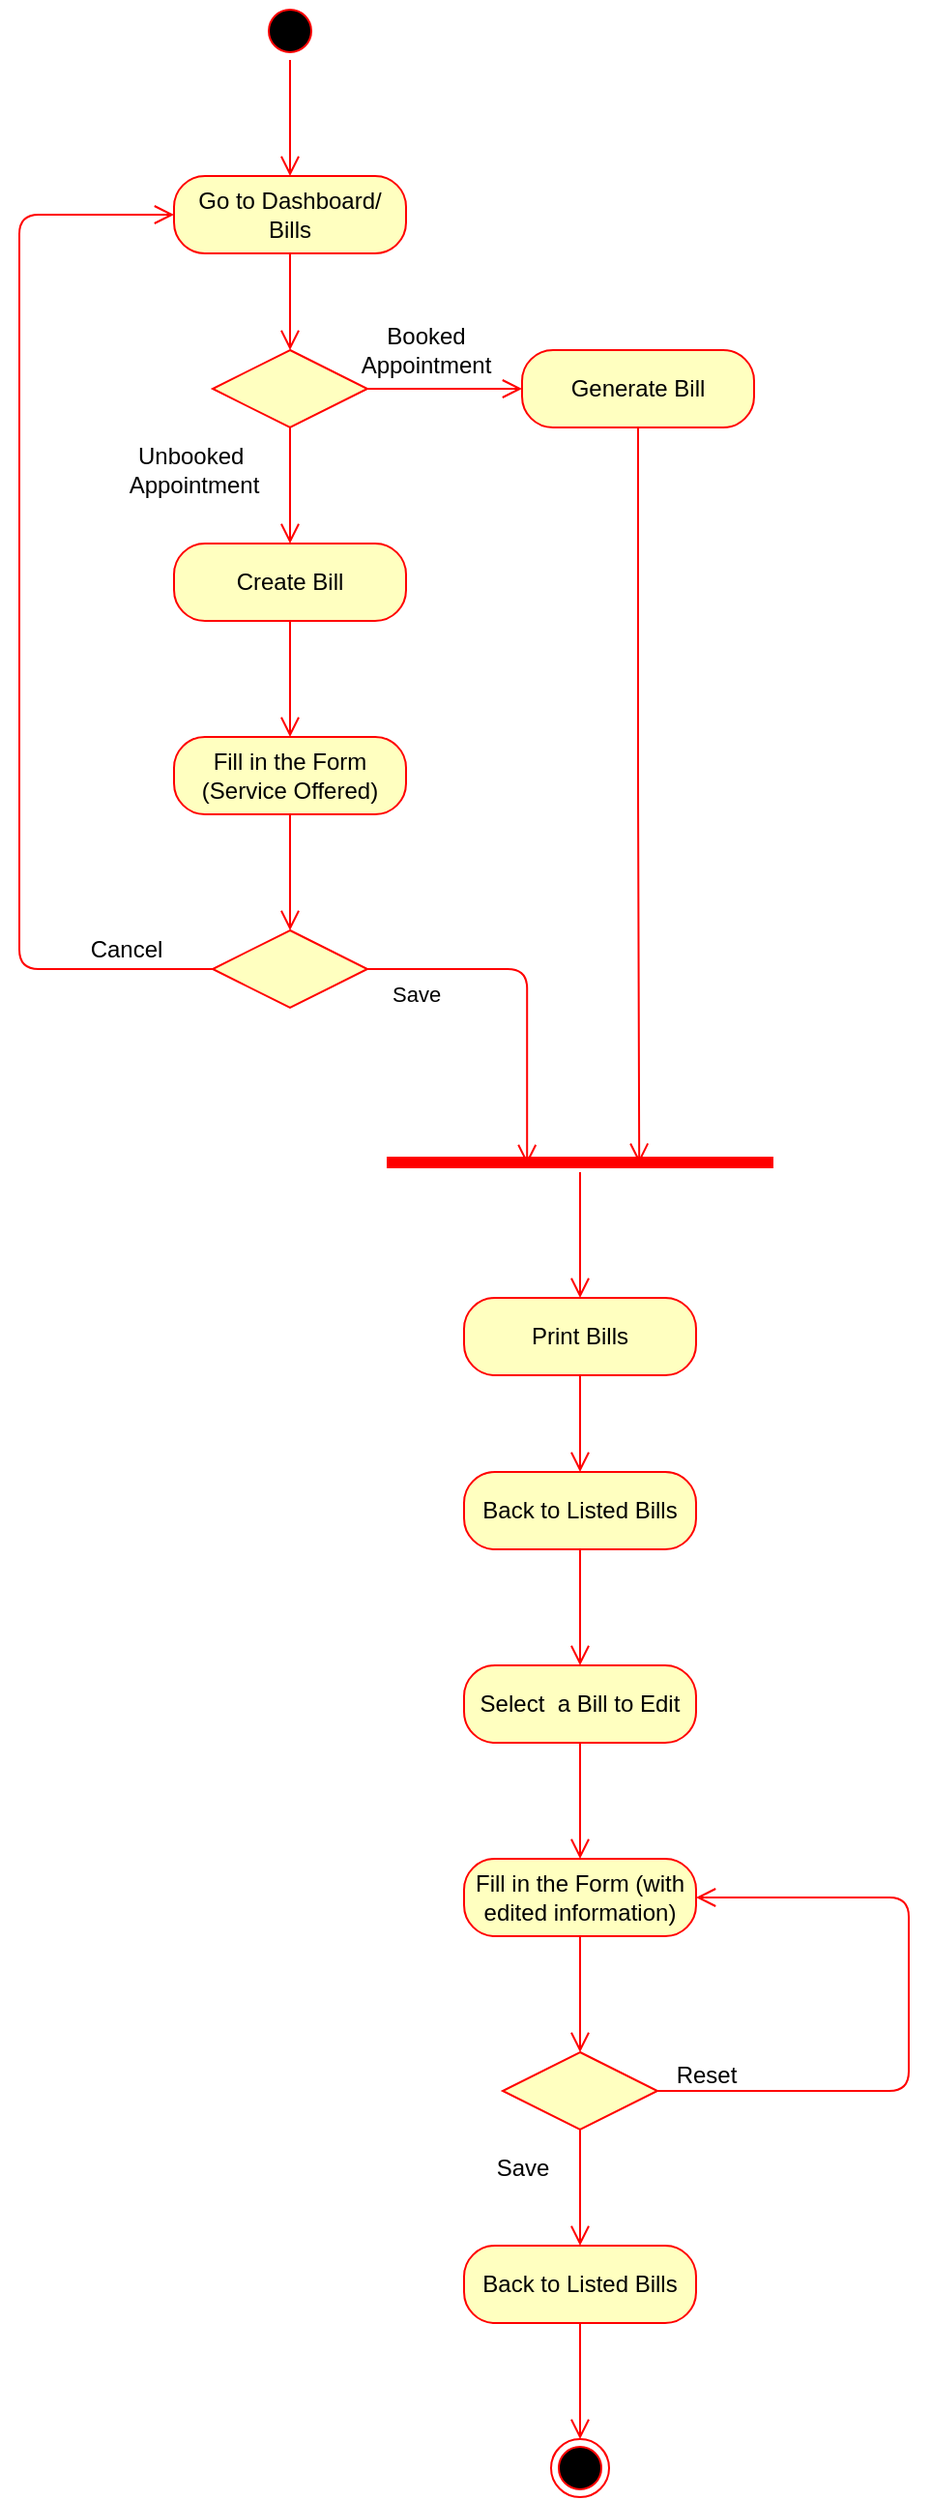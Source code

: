 <mxfile version="13.1.0" type="github">
  <diagram id="K_ESSoWrPjSgIb2LUvi9" name="Page-1">
    <mxGraphModel dx="782" dy="1638" grid="1" gridSize="10" guides="1" tooltips="1" connect="1" arrows="1" fold="1" page="1" pageScale="1" pageWidth="827" pageHeight="1169" math="0" shadow="0">
      <root>
        <mxCell id="0" />
        <mxCell id="1" parent="0" />
        <mxCell id="gXuH-z4g-N9D1doKo7ZE-1" value="Go to Dashboard/ Bills" style="rounded=1;whiteSpace=wrap;html=1;arcSize=40;fontColor=#000000;fillColor=#ffffc0;strokeColor=#ff0000;" vertex="1" parent="1">
          <mxGeometry x="370" y="80" width="120" height="40" as="geometry" />
        </mxCell>
        <mxCell id="gXuH-z4g-N9D1doKo7ZE-2" value="" style="edgeStyle=orthogonalEdgeStyle;html=1;verticalAlign=bottom;endArrow=open;endSize=8;strokeColor=#ff0000;" edge="1" source="gXuH-z4g-N9D1doKo7ZE-1" parent="1">
          <mxGeometry relative="1" as="geometry">
            <mxPoint x="430" y="170" as="targetPoint" />
          </mxGeometry>
        </mxCell>
        <mxCell id="gXuH-z4g-N9D1doKo7ZE-3" value="" style="ellipse;html=1;shape=startState;fillColor=#000000;strokeColor=#ff0000;" vertex="1" parent="1">
          <mxGeometry x="415" y="-10" width="30" height="30" as="geometry" />
        </mxCell>
        <mxCell id="gXuH-z4g-N9D1doKo7ZE-4" value="" style="edgeStyle=orthogonalEdgeStyle;html=1;verticalAlign=bottom;endArrow=open;endSize=8;strokeColor=#ff0000;" edge="1" source="gXuH-z4g-N9D1doKo7ZE-3" parent="1">
          <mxGeometry relative="1" as="geometry">
            <mxPoint x="430" y="80" as="targetPoint" />
          </mxGeometry>
        </mxCell>
        <mxCell id="gXuH-z4g-N9D1doKo7ZE-5" value="" style="rhombus;whiteSpace=wrap;html=1;fillColor=#ffffc0;strokeColor=#ff0000;" vertex="1" parent="1">
          <mxGeometry x="390" y="170" width="80" height="40" as="geometry" />
        </mxCell>
        <mxCell id="gXuH-z4g-N9D1doKo7ZE-6" value="" style="edgeStyle=orthogonalEdgeStyle;html=1;align=left;verticalAlign=bottom;endArrow=open;endSize=8;strokeColor=#ff0000;" edge="1" source="gXuH-z4g-N9D1doKo7ZE-5" parent="1">
          <mxGeometry x="-1" relative="1" as="geometry">
            <mxPoint x="550" y="190" as="targetPoint" />
          </mxGeometry>
        </mxCell>
        <mxCell id="gXuH-z4g-N9D1doKo7ZE-7" value="" style="edgeStyle=orthogonalEdgeStyle;html=1;align=left;verticalAlign=top;endArrow=open;endSize=8;strokeColor=#ff0000;" edge="1" source="gXuH-z4g-N9D1doKo7ZE-5" parent="1">
          <mxGeometry x="-1" relative="1" as="geometry">
            <mxPoint x="430" y="270" as="targetPoint" />
          </mxGeometry>
        </mxCell>
        <mxCell id="gXuH-z4g-N9D1doKo7ZE-8" value="Booked &lt;br&gt;Appointment" style="text;html=1;align=center;verticalAlign=middle;resizable=0;points=[];autosize=1;" vertex="1" parent="1">
          <mxGeometry x="460" y="155" width="80" height="30" as="geometry" />
        </mxCell>
        <mxCell id="gXuH-z4g-N9D1doKo7ZE-9" value="Generate Bill" style="rounded=1;whiteSpace=wrap;html=1;arcSize=40;fontColor=#000000;fillColor=#ffffc0;strokeColor=#ff0000;" vertex="1" parent="1">
          <mxGeometry x="550" y="170" width="120" height="40" as="geometry" />
        </mxCell>
        <mxCell id="gXuH-z4g-N9D1doKo7ZE-10" value="" style="edgeStyle=orthogonalEdgeStyle;html=1;verticalAlign=bottom;endArrow=open;endSize=8;strokeColor=#ff0000;entryX=0.653;entryY=0.533;entryDx=0;entryDy=0;entryPerimeter=0;" edge="1" source="gXuH-z4g-N9D1doKo7ZE-9" parent="1" target="gXuH-z4g-N9D1doKo7ZE-20">
          <mxGeometry relative="1" as="geometry">
            <mxPoint x="630" y="520" as="targetPoint" />
          </mxGeometry>
        </mxCell>
        <mxCell id="gXuH-z4g-N9D1doKo7ZE-11" value="Unbooked&amp;nbsp;&lt;br&gt;Appointment" style="text;html=1;align=center;verticalAlign=middle;resizable=0;points=[];autosize=1;" vertex="1" parent="1">
          <mxGeometry x="340" y="217" width="80" height="30" as="geometry" />
        </mxCell>
        <mxCell id="gXuH-z4g-N9D1doKo7ZE-12" value="Create Bill" style="rounded=1;whiteSpace=wrap;html=1;arcSize=40;fontColor=#000000;fillColor=#ffffc0;strokeColor=#ff0000;" vertex="1" parent="1">
          <mxGeometry x="370" y="270" width="120" height="40" as="geometry" />
        </mxCell>
        <mxCell id="gXuH-z4g-N9D1doKo7ZE-13" value="" style="edgeStyle=orthogonalEdgeStyle;html=1;verticalAlign=bottom;endArrow=open;endSize=8;strokeColor=#ff0000;" edge="1" source="gXuH-z4g-N9D1doKo7ZE-12" parent="1">
          <mxGeometry relative="1" as="geometry">
            <mxPoint x="430" y="370" as="targetPoint" />
          </mxGeometry>
        </mxCell>
        <mxCell id="gXuH-z4g-N9D1doKo7ZE-14" value="Fill in the Form (Service Offered)" style="rounded=1;whiteSpace=wrap;html=1;arcSize=40;fontColor=#000000;fillColor=#ffffc0;strokeColor=#ff0000;" vertex="1" parent="1">
          <mxGeometry x="370" y="370" width="120" height="40" as="geometry" />
        </mxCell>
        <mxCell id="gXuH-z4g-N9D1doKo7ZE-15" value="" style="edgeStyle=orthogonalEdgeStyle;html=1;verticalAlign=bottom;endArrow=open;endSize=8;strokeColor=#ff0000;" edge="1" source="gXuH-z4g-N9D1doKo7ZE-14" parent="1">
          <mxGeometry relative="1" as="geometry">
            <mxPoint x="430" y="470" as="targetPoint" />
          </mxGeometry>
        </mxCell>
        <mxCell id="gXuH-z4g-N9D1doKo7ZE-16" value="" style="rhombus;whiteSpace=wrap;html=1;fillColor=#ffffc0;strokeColor=#ff0000;" vertex="1" parent="1">
          <mxGeometry x="390" y="470" width="80" height="40" as="geometry" />
        </mxCell>
        <mxCell id="gXuH-z4g-N9D1doKo7ZE-17" value="" style="edgeStyle=orthogonalEdgeStyle;html=1;align=left;verticalAlign=bottom;endArrow=open;endSize=8;strokeColor=#ff0000;entryX=0;entryY=0.5;entryDx=0;entryDy=0;" edge="1" source="gXuH-z4g-N9D1doKo7ZE-16" parent="1" target="gXuH-z4g-N9D1doKo7ZE-1">
          <mxGeometry x="-1" relative="1" as="geometry">
            <mxPoint x="280" y="100" as="targetPoint" />
            <Array as="points">
              <mxPoint x="290" y="490" />
              <mxPoint x="290" y="100" />
            </Array>
          </mxGeometry>
        </mxCell>
        <mxCell id="gXuH-z4g-N9D1doKo7ZE-18" value="Save" style="edgeStyle=orthogonalEdgeStyle;html=1;align=left;verticalAlign=top;endArrow=open;endSize=8;strokeColor=#ff0000;entryX=0.363;entryY=0.6;entryDx=0;entryDy=0;entryPerimeter=0;" edge="1" source="gXuH-z4g-N9D1doKo7ZE-16" parent="1" target="gXuH-z4g-N9D1doKo7ZE-20">
          <mxGeometry x="-0.882" relative="1" as="geometry">
            <mxPoint x="550" y="580" as="targetPoint" />
            <mxPoint as="offset" />
          </mxGeometry>
        </mxCell>
        <mxCell id="gXuH-z4g-N9D1doKo7ZE-19" value="Cancel" style="text;html=1;align=center;verticalAlign=middle;resizable=0;points=[];autosize=1;" vertex="1" parent="1">
          <mxGeometry x="320" y="470" width="50" height="20" as="geometry" />
        </mxCell>
        <mxCell id="gXuH-z4g-N9D1doKo7ZE-20" value="" style="shape=line;html=1;strokeWidth=6;strokeColor=#ff0000;" vertex="1" parent="1">
          <mxGeometry x="480" y="585" width="200" height="10" as="geometry" />
        </mxCell>
        <mxCell id="gXuH-z4g-N9D1doKo7ZE-21" value="" style="edgeStyle=orthogonalEdgeStyle;html=1;verticalAlign=bottom;endArrow=open;endSize=8;strokeColor=#ff0000;" edge="1" source="gXuH-z4g-N9D1doKo7ZE-20" parent="1">
          <mxGeometry relative="1" as="geometry">
            <mxPoint x="580" y="660" as="targetPoint" />
          </mxGeometry>
        </mxCell>
        <mxCell id="gXuH-z4g-N9D1doKo7ZE-23" value="Print Bills" style="rounded=1;whiteSpace=wrap;html=1;arcSize=40;fontColor=#000000;fillColor=#ffffc0;strokeColor=#ff0000;" vertex="1" parent="1">
          <mxGeometry x="520" y="660" width="120" height="40" as="geometry" />
        </mxCell>
        <mxCell id="gXuH-z4g-N9D1doKo7ZE-24" value="Back to Listed Bills" style="rounded=1;whiteSpace=wrap;html=1;arcSize=40;fontColor=#000000;fillColor=#ffffc0;strokeColor=#ff0000;" vertex="1" parent="1">
          <mxGeometry x="520" y="750" width="120" height="40" as="geometry" />
        </mxCell>
        <mxCell id="gXuH-z4g-N9D1doKo7ZE-25" value="" style="edgeStyle=orthogonalEdgeStyle;html=1;verticalAlign=bottom;endArrow=open;endSize=8;strokeColor=#ff0000;" edge="1" source="gXuH-z4g-N9D1doKo7ZE-24" parent="1">
          <mxGeometry relative="1" as="geometry">
            <mxPoint x="580" y="850" as="targetPoint" />
          </mxGeometry>
        </mxCell>
        <mxCell id="gXuH-z4g-N9D1doKo7ZE-26" value="" style="edgeStyle=orthogonalEdgeStyle;html=1;verticalAlign=bottom;endArrow=open;endSize=8;strokeColor=#ff0000;exitX=0.5;exitY=1;exitDx=0;exitDy=0;entryX=0.5;entryY=0;entryDx=0;entryDy=0;" edge="1" parent="1" source="gXuH-z4g-N9D1doKo7ZE-23" target="gXuH-z4g-N9D1doKo7ZE-24">
          <mxGeometry relative="1" as="geometry">
            <mxPoint x="590" y="670" as="targetPoint" />
            <mxPoint x="590" y="605" as="sourcePoint" />
          </mxGeometry>
        </mxCell>
        <mxCell id="gXuH-z4g-N9D1doKo7ZE-27" value="Select&amp;nbsp; a Bill to Edit" style="rounded=1;whiteSpace=wrap;html=1;arcSize=40;fontColor=#000000;fillColor=#ffffc0;strokeColor=#ff0000;" vertex="1" parent="1">
          <mxGeometry x="520" y="850" width="120" height="40" as="geometry" />
        </mxCell>
        <mxCell id="gXuH-z4g-N9D1doKo7ZE-28" value="" style="edgeStyle=orthogonalEdgeStyle;html=1;verticalAlign=bottom;endArrow=open;endSize=8;strokeColor=#ff0000;" edge="1" source="gXuH-z4g-N9D1doKo7ZE-27" parent="1">
          <mxGeometry relative="1" as="geometry">
            <mxPoint x="580" y="950" as="targetPoint" />
          </mxGeometry>
        </mxCell>
        <mxCell id="gXuH-z4g-N9D1doKo7ZE-29" value="Fill in the Form (with edited information)" style="rounded=1;whiteSpace=wrap;html=1;arcSize=40;fontColor=#000000;fillColor=#ffffc0;strokeColor=#ff0000;" vertex="1" parent="1">
          <mxGeometry x="520" y="950" width="120" height="40" as="geometry" />
        </mxCell>
        <mxCell id="gXuH-z4g-N9D1doKo7ZE-30" value="" style="edgeStyle=orthogonalEdgeStyle;html=1;verticalAlign=bottom;endArrow=open;endSize=8;strokeColor=#ff0000;" edge="1" source="gXuH-z4g-N9D1doKo7ZE-29" parent="1">
          <mxGeometry relative="1" as="geometry">
            <mxPoint x="580" y="1050" as="targetPoint" />
          </mxGeometry>
        </mxCell>
        <mxCell id="gXuH-z4g-N9D1doKo7ZE-31" value="" style="rhombus;whiteSpace=wrap;html=1;fillColor=#ffffc0;strokeColor=#ff0000;" vertex="1" parent="1">
          <mxGeometry x="540" y="1050" width="80" height="40" as="geometry" />
        </mxCell>
        <mxCell id="gXuH-z4g-N9D1doKo7ZE-32" value="" style="edgeStyle=orthogonalEdgeStyle;html=1;align=left;verticalAlign=bottom;endArrow=open;endSize=8;strokeColor=#ff0000;entryX=1;entryY=0.5;entryDx=0;entryDy=0;entryPerimeter=0;" edge="1" source="gXuH-z4g-N9D1doKo7ZE-31" parent="1" target="gXuH-z4g-N9D1doKo7ZE-29">
          <mxGeometry x="-1" relative="1" as="geometry">
            <mxPoint x="650" y="970" as="targetPoint" />
            <Array as="points">
              <mxPoint x="750" y="1070" />
              <mxPoint x="750" y="970" />
            </Array>
          </mxGeometry>
        </mxCell>
        <mxCell id="gXuH-z4g-N9D1doKo7ZE-33" value="" style="edgeStyle=orthogonalEdgeStyle;html=1;align=left;verticalAlign=top;endArrow=open;endSize=8;strokeColor=#ff0000;" edge="1" source="gXuH-z4g-N9D1doKo7ZE-31" parent="1">
          <mxGeometry x="-0.667" y="90" relative="1" as="geometry">
            <mxPoint x="580" y="1150" as="targetPoint" />
            <mxPoint as="offset" />
          </mxGeometry>
        </mxCell>
        <mxCell id="gXuH-z4g-N9D1doKo7ZE-34" value="Save" style="text;html=1;align=center;verticalAlign=middle;resizable=0;points=[];autosize=1;" vertex="1" parent="1">
          <mxGeometry x="530" y="1100" width="40" height="20" as="geometry" />
        </mxCell>
        <mxCell id="gXuH-z4g-N9D1doKo7ZE-35" value="Reset" style="text;html=1;align=center;verticalAlign=middle;resizable=0;points=[];autosize=1;" vertex="1" parent="1">
          <mxGeometry x="620" y="1052" width="50" height="20" as="geometry" />
        </mxCell>
        <mxCell id="gXuH-z4g-N9D1doKo7ZE-36" value="Back to Listed Bills" style="rounded=1;whiteSpace=wrap;html=1;arcSize=40;fontColor=#000000;fillColor=#ffffc0;strokeColor=#ff0000;" vertex="1" parent="1">
          <mxGeometry x="520" y="1150" width="120" height="40" as="geometry" />
        </mxCell>
        <mxCell id="gXuH-z4g-N9D1doKo7ZE-37" value="" style="edgeStyle=orthogonalEdgeStyle;html=1;verticalAlign=bottom;endArrow=open;endSize=8;strokeColor=#ff0000;" edge="1" source="gXuH-z4g-N9D1doKo7ZE-36" parent="1">
          <mxGeometry relative="1" as="geometry">
            <mxPoint x="580" y="1250" as="targetPoint" />
          </mxGeometry>
        </mxCell>
        <mxCell id="gXuH-z4g-N9D1doKo7ZE-38" value="" style="ellipse;html=1;shape=endState;fillColor=#000000;strokeColor=#ff0000;" vertex="1" parent="1">
          <mxGeometry x="565" y="1250" width="30" height="30" as="geometry" />
        </mxCell>
      </root>
    </mxGraphModel>
  </diagram>
</mxfile>
